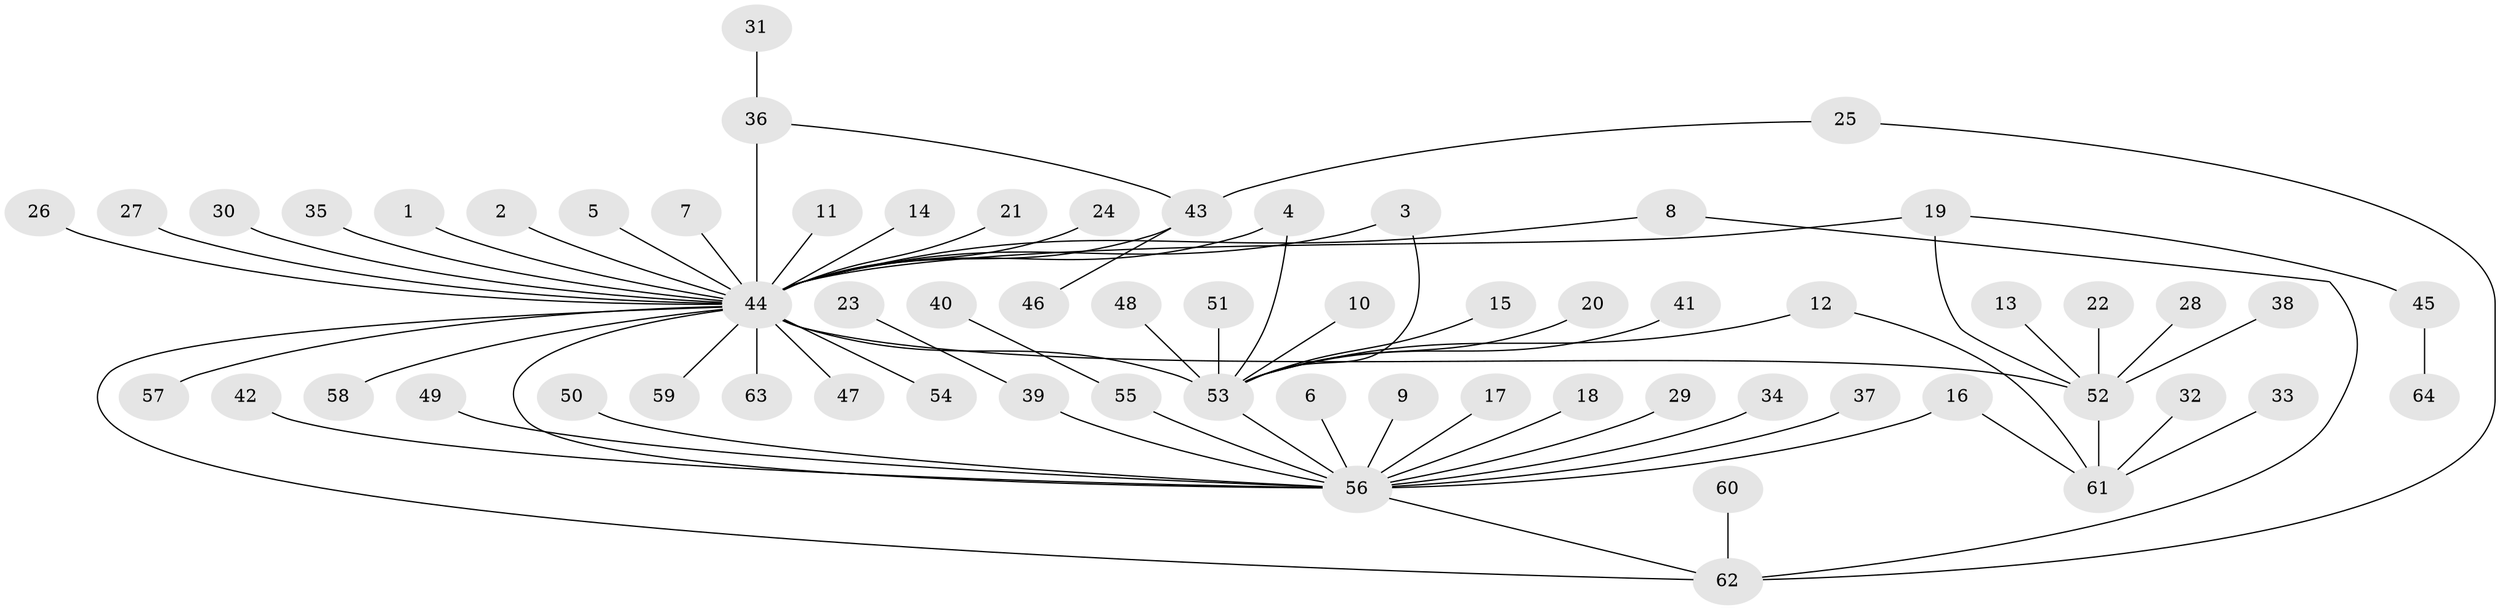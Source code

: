 // original degree distribution, {17: 0.007874015748031496, 1: 0.5826771653543307, 22: 0.007874015748031496, 14: 0.007874015748031496, 2: 0.2125984251968504, 4: 0.047244094488188976, 3: 0.07874015748031496, 5: 0.015748031496062992, 8: 0.015748031496062992, 7: 0.007874015748031496, 6: 0.015748031496062992}
// Generated by graph-tools (version 1.1) at 2025/49/03/09/25 03:49:59]
// undirected, 64 vertices, 73 edges
graph export_dot {
graph [start="1"]
  node [color=gray90,style=filled];
  1;
  2;
  3;
  4;
  5;
  6;
  7;
  8;
  9;
  10;
  11;
  12;
  13;
  14;
  15;
  16;
  17;
  18;
  19;
  20;
  21;
  22;
  23;
  24;
  25;
  26;
  27;
  28;
  29;
  30;
  31;
  32;
  33;
  34;
  35;
  36;
  37;
  38;
  39;
  40;
  41;
  42;
  43;
  44;
  45;
  46;
  47;
  48;
  49;
  50;
  51;
  52;
  53;
  54;
  55;
  56;
  57;
  58;
  59;
  60;
  61;
  62;
  63;
  64;
  1 -- 44 [weight=1.0];
  2 -- 44 [weight=1.0];
  3 -- 44 [weight=1.0];
  3 -- 53 [weight=1.0];
  4 -- 44 [weight=1.0];
  4 -- 53 [weight=1.0];
  5 -- 44 [weight=1.0];
  6 -- 56 [weight=1.0];
  7 -- 44 [weight=1.0];
  8 -- 44 [weight=1.0];
  8 -- 62 [weight=1.0];
  9 -- 56 [weight=1.0];
  10 -- 53 [weight=1.0];
  11 -- 44 [weight=1.0];
  12 -- 53 [weight=1.0];
  12 -- 61 [weight=1.0];
  13 -- 52 [weight=1.0];
  14 -- 44 [weight=1.0];
  15 -- 53 [weight=1.0];
  16 -- 56 [weight=1.0];
  16 -- 61 [weight=1.0];
  17 -- 56 [weight=1.0];
  18 -- 56 [weight=1.0];
  19 -- 44 [weight=1.0];
  19 -- 45 [weight=1.0];
  19 -- 52 [weight=1.0];
  20 -- 53 [weight=1.0];
  21 -- 44 [weight=1.0];
  22 -- 52 [weight=1.0];
  23 -- 39 [weight=1.0];
  24 -- 44 [weight=1.0];
  25 -- 43 [weight=1.0];
  25 -- 62 [weight=1.0];
  26 -- 44 [weight=1.0];
  27 -- 44 [weight=1.0];
  28 -- 52 [weight=1.0];
  29 -- 56 [weight=1.0];
  30 -- 44 [weight=1.0];
  31 -- 36 [weight=1.0];
  32 -- 61 [weight=1.0];
  33 -- 61 [weight=1.0];
  34 -- 56 [weight=1.0];
  35 -- 44 [weight=1.0];
  36 -- 43 [weight=1.0];
  36 -- 44 [weight=2.0];
  37 -- 56 [weight=1.0];
  38 -- 52 [weight=1.0];
  39 -- 56 [weight=1.0];
  40 -- 55 [weight=1.0];
  41 -- 53 [weight=1.0];
  42 -- 56 [weight=1.0];
  43 -- 44 [weight=1.0];
  43 -- 46 [weight=1.0];
  44 -- 47 [weight=1.0];
  44 -- 52 [weight=2.0];
  44 -- 53 [weight=2.0];
  44 -- 54 [weight=1.0];
  44 -- 56 [weight=1.0];
  44 -- 57 [weight=1.0];
  44 -- 58 [weight=1.0];
  44 -- 59 [weight=1.0];
  44 -- 62 [weight=1.0];
  44 -- 63 [weight=1.0];
  45 -- 64 [weight=1.0];
  48 -- 53 [weight=1.0];
  49 -- 56 [weight=1.0];
  50 -- 56 [weight=1.0];
  51 -- 53 [weight=1.0];
  52 -- 61 [weight=1.0];
  53 -- 56 [weight=1.0];
  55 -- 56 [weight=1.0];
  56 -- 62 [weight=1.0];
  60 -- 62 [weight=1.0];
}
